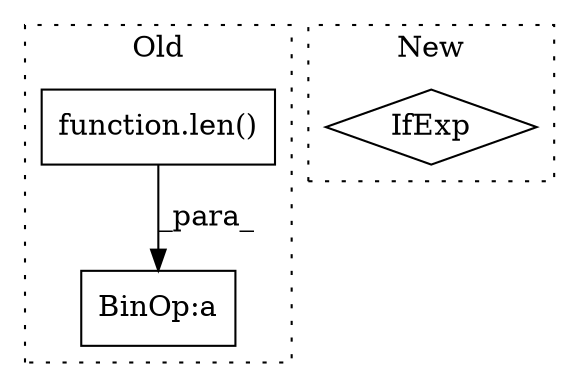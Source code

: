 digraph G {
subgraph cluster0 {
1 [label="function.len()" a="75" s="3789,3808" l="4,1" shape="box"];
3 [label="BinOp:a" a="82" s="3809" l="3" shape="box"];
label = "Old";
style="dotted";
}
subgraph cluster1 {
2 [label="IfExp" a="51" s="3755,3766" l="4,6" shape="diamond"];
label = "New";
style="dotted";
}
1 -> 3 [label="_para_"];
}